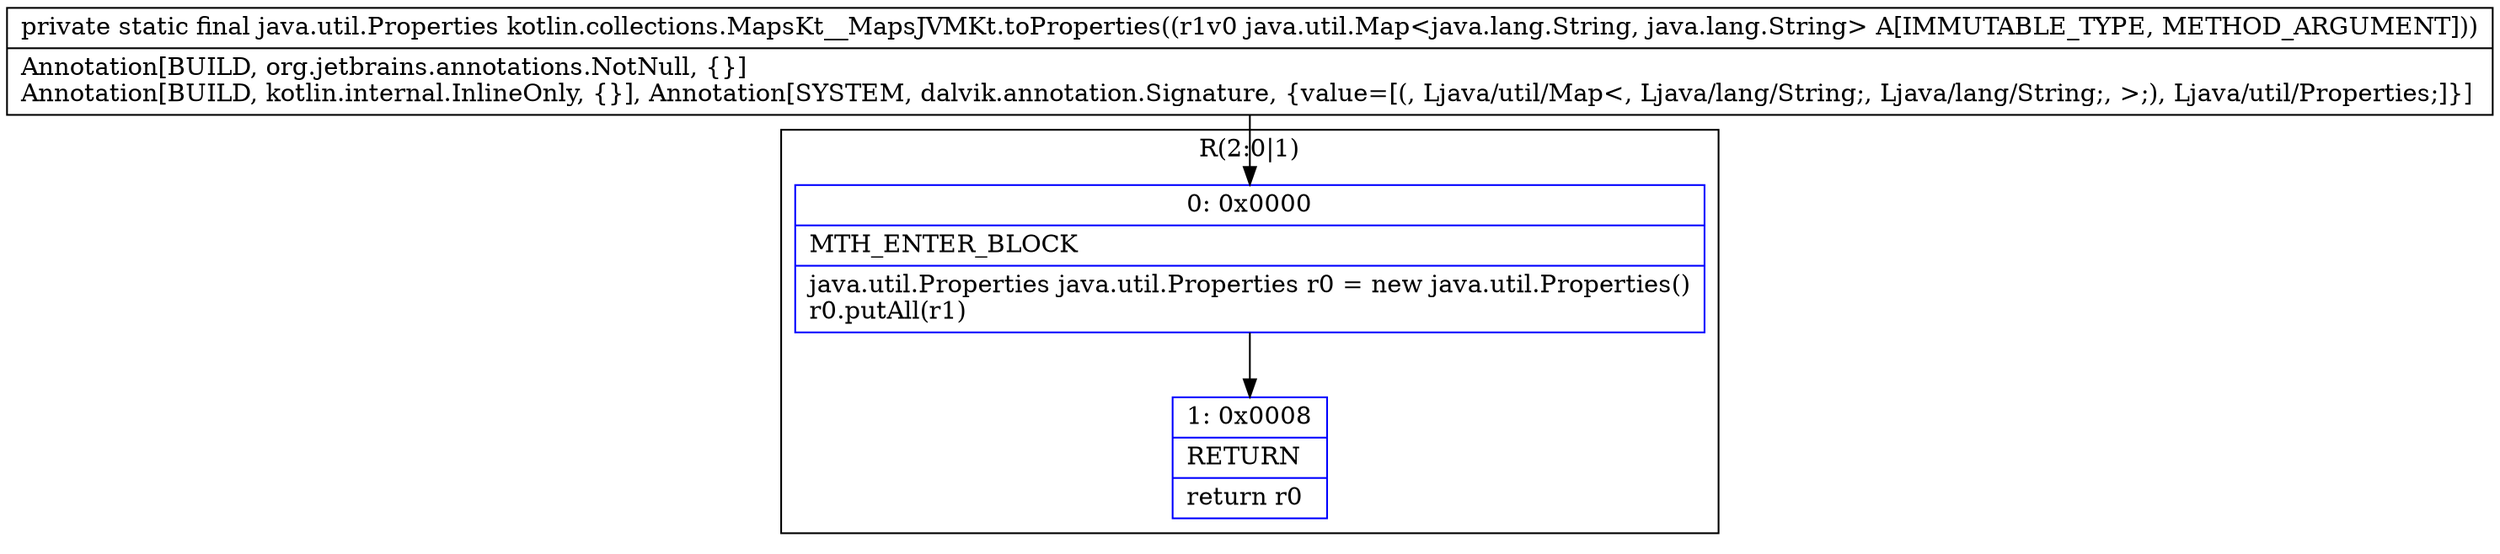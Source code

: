 digraph "CFG forkotlin.collections.MapsKt__MapsJVMKt.toProperties(Ljava\/util\/Map;)Ljava\/util\/Properties;" {
subgraph cluster_Region_1604374679 {
label = "R(2:0|1)";
node [shape=record,color=blue];
Node_0 [shape=record,label="{0\:\ 0x0000|MTH_ENTER_BLOCK\l|java.util.Properties java.util.Properties r0 = new java.util.Properties()\lr0.putAll(r1)\l}"];
Node_1 [shape=record,label="{1\:\ 0x0008|RETURN\l|return r0\l}"];
}
MethodNode[shape=record,label="{private static final java.util.Properties kotlin.collections.MapsKt__MapsJVMKt.toProperties((r1v0 java.util.Map\<java.lang.String, java.lang.String\> A[IMMUTABLE_TYPE, METHOD_ARGUMENT]))  | Annotation[BUILD, org.jetbrains.annotations.NotNull, \{\}]\lAnnotation[BUILD, kotlin.internal.InlineOnly, \{\}], Annotation[SYSTEM, dalvik.annotation.Signature, \{value=[(, Ljava\/util\/Map\<, Ljava\/lang\/String;, Ljava\/lang\/String;, \>;), Ljava\/util\/Properties;]\}]\l}"];
MethodNode -> Node_0;
Node_0 -> Node_1;
}

